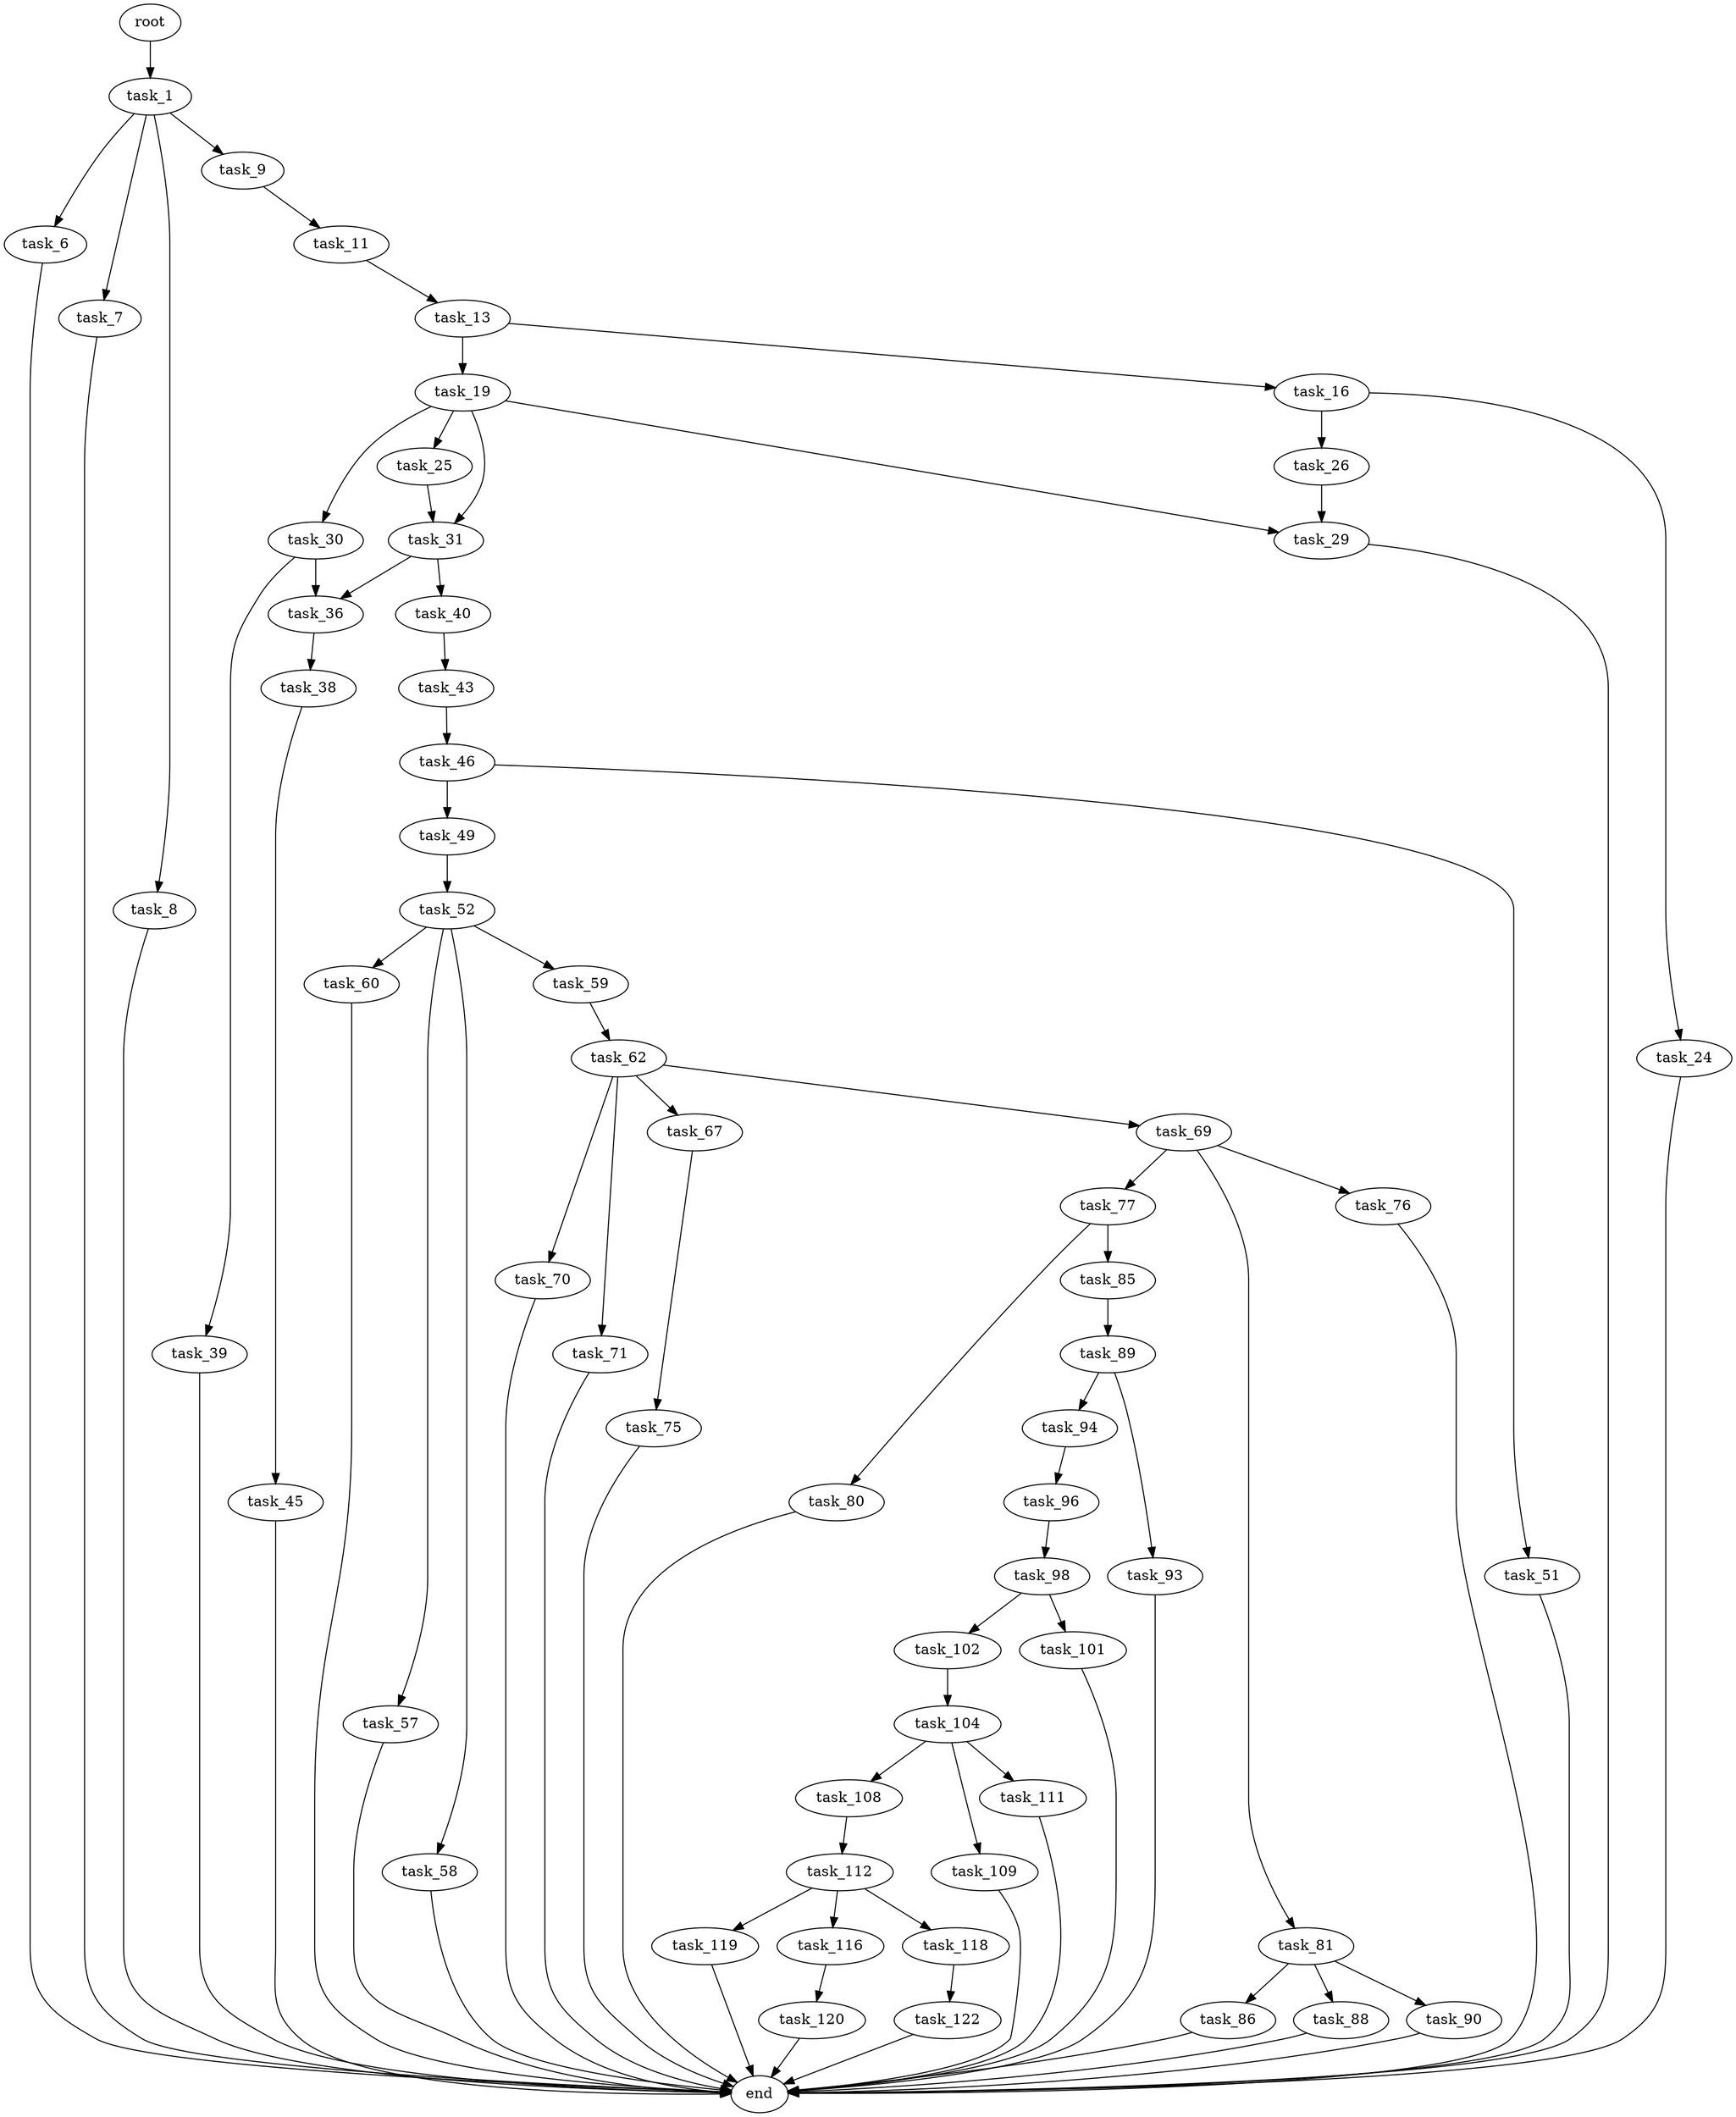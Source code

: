 digraph G {
  root [size="0.000000"];
  task_1 [size="58490493599.000000"];
  task_6 [size="11230029737.000000"];
  task_7 [size="16828017963.000000"];
  task_8 [size="8589934592.000000"];
  task_9 [size="650473665878.000000"];
  task_11 [size="3780643929.000000"];
  task_13 [size="549755813888.000000"];
  task_16 [size="1194719371459.000000"];
  task_19 [size="134217728000.000000"];
  task_24 [size="7953283329.000000"];
  task_25 [size="231928233984.000000"];
  task_26 [size="40743748035.000000"];
  task_29 [size="8234317919.000000"];
  task_30 [size="352003959668.000000"];
  task_31 [size="9867454941.000000"];
  task_36 [size="10153689075.000000"];
  task_38 [size="14205855718.000000"];
  task_39 [size="1615850605.000000"];
  task_40 [size="549755813888.000000"];
  task_43 [size="24368530034.000000"];
  task_45 [size="1418701371537.000000"];
  task_46 [size="231928233984.000000"];
  task_49 [size="68719476736.000000"];
  task_51 [size="384526352613.000000"];
  task_52 [size="1687143087.000000"];
  task_57 [size="549755813888.000000"];
  task_58 [size="6240494083.000000"];
  task_59 [size="370165250043.000000"];
  task_60 [size="368293445632.000000"];
  task_62 [size="13361550075.000000"];
  task_67 [size="19086191881.000000"];
  task_69 [size="134217728000.000000"];
  task_70 [size="134217728000.000000"];
  task_71 [size="45390573466.000000"];
  task_75 [size="166748984339.000000"];
  task_76 [size="32181026683.000000"];
  task_77 [size="87524430117.000000"];
  task_80 [size="16086378846.000000"];
  task_81 [size="457241764918.000000"];
  task_85 [size="68719476736.000000"];
  task_86 [size="549755813888.000000"];
  task_88 [size="199491434998.000000"];
  task_89 [size="119340655305.000000"];
  task_90 [size="15715690926.000000"];
  task_93 [size="10831582340.000000"];
  task_94 [size="5343889074.000000"];
  task_96 [size="5870917947.000000"];
  task_98 [size="739520458472.000000"];
  task_101 [size="8589934592.000000"];
  task_102 [size="429498456525.000000"];
  task_104 [size="8589934592.000000"];
  task_108 [size="41992845319.000000"];
  task_109 [size="112576055616.000000"];
  task_111 [size="107199790038.000000"];
  task_112 [size="9926087610.000000"];
  task_116 [size="68719476736.000000"];
  task_118 [size="382990967472.000000"];
  task_119 [size="8589934592.000000"];
  task_120 [size="205612375861.000000"];
  task_122 [size="183131857397.000000"];
  end [size="0.000000"];

  root -> task_1 [size="1.000000"];
  task_1 -> task_6 [size="134217728.000000"];
  task_1 -> task_7 [size="134217728.000000"];
  task_1 -> task_8 [size="134217728.000000"];
  task_1 -> task_9 [size="134217728.000000"];
  task_6 -> end [size="1.000000"];
  task_7 -> end [size="1.000000"];
  task_8 -> end [size="1.000000"];
  task_9 -> task_11 [size="411041792.000000"];
  task_11 -> task_13 [size="209715200.000000"];
  task_13 -> task_16 [size="536870912.000000"];
  task_13 -> task_19 [size="536870912.000000"];
  task_16 -> task_24 [size="838860800.000000"];
  task_16 -> task_26 [size="838860800.000000"];
  task_19 -> task_25 [size="209715200.000000"];
  task_19 -> task_29 [size="209715200.000000"];
  task_19 -> task_30 [size="209715200.000000"];
  task_19 -> task_31 [size="209715200.000000"];
  task_24 -> end [size="1.000000"];
  task_25 -> task_31 [size="301989888.000000"];
  task_26 -> task_29 [size="838860800.000000"];
  task_29 -> end [size="1.000000"];
  task_30 -> task_36 [size="536870912.000000"];
  task_30 -> task_39 [size="536870912.000000"];
  task_31 -> task_36 [size="411041792.000000"];
  task_31 -> task_40 [size="411041792.000000"];
  task_36 -> task_38 [size="301989888.000000"];
  task_38 -> task_45 [size="301989888.000000"];
  task_39 -> end [size="1.000000"];
  task_40 -> task_43 [size="536870912.000000"];
  task_43 -> task_46 [size="536870912.000000"];
  task_45 -> end [size="1.000000"];
  task_46 -> task_49 [size="301989888.000000"];
  task_46 -> task_51 [size="301989888.000000"];
  task_49 -> task_52 [size="134217728.000000"];
  task_51 -> end [size="1.000000"];
  task_52 -> task_57 [size="75497472.000000"];
  task_52 -> task_58 [size="75497472.000000"];
  task_52 -> task_59 [size="75497472.000000"];
  task_52 -> task_60 [size="75497472.000000"];
  task_57 -> end [size="1.000000"];
  task_58 -> end [size="1.000000"];
  task_59 -> task_62 [size="536870912.000000"];
  task_60 -> end [size="1.000000"];
  task_62 -> task_67 [size="411041792.000000"];
  task_62 -> task_69 [size="411041792.000000"];
  task_62 -> task_70 [size="411041792.000000"];
  task_62 -> task_71 [size="411041792.000000"];
  task_67 -> task_75 [size="679477248.000000"];
  task_69 -> task_76 [size="209715200.000000"];
  task_69 -> task_77 [size="209715200.000000"];
  task_69 -> task_81 [size="209715200.000000"];
  task_70 -> end [size="1.000000"];
  task_71 -> end [size="1.000000"];
  task_75 -> end [size="1.000000"];
  task_76 -> end [size="1.000000"];
  task_77 -> task_80 [size="75497472.000000"];
  task_77 -> task_85 [size="75497472.000000"];
  task_80 -> end [size="1.000000"];
  task_81 -> task_86 [size="838860800.000000"];
  task_81 -> task_88 [size="838860800.000000"];
  task_81 -> task_90 [size="838860800.000000"];
  task_85 -> task_89 [size="134217728.000000"];
  task_86 -> end [size="1.000000"];
  task_88 -> end [size="1.000000"];
  task_89 -> task_93 [size="134217728.000000"];
  task_89 -> task_94 [size="134217728.000000"];
  task_90 -> end [size="1.000000"];
  task_93 -> end [size="1.000000"];
  task_94 -> task_96 [size="301989888.000000"];
  task_96 -> task_98 [size="209715200.000000"];
  task_98 -> task_101 [size="838860800.000000"];
  task_98 -> task_102 [size="838860800.000000"];
  task_101 -> end [size="1.000000"];
  task_102 -> task_104 [size="536870912.000000"];
  task_104 -> task_108 [size="33554432.000000"];
  task_104 -> task_109 [size="33554432.000000"];
  task_104 -> task_111 [size="33554432.000000"];
  task_108 -> task_112 [size="75497472.000000"];
  task_109 -> end [size="1.000000"];
  task_111 -> end [size="1.000000"];
  task_112 -> task_116 [size="536870912.000000"];
  task_112 -> task_118 [size="536870912.000000"];
  task_112 -> task_119 [size="536870912.000000"];
  task_116 -> task_120 [size="134217728.000000"];
  task_118 -> task_122 [size="411041792.000000"];
  task_119 -> end [size="1.000000"];
  task_120 -> end [size="1.000000"];
  task_122 -> end [size="1.000000"];
}
